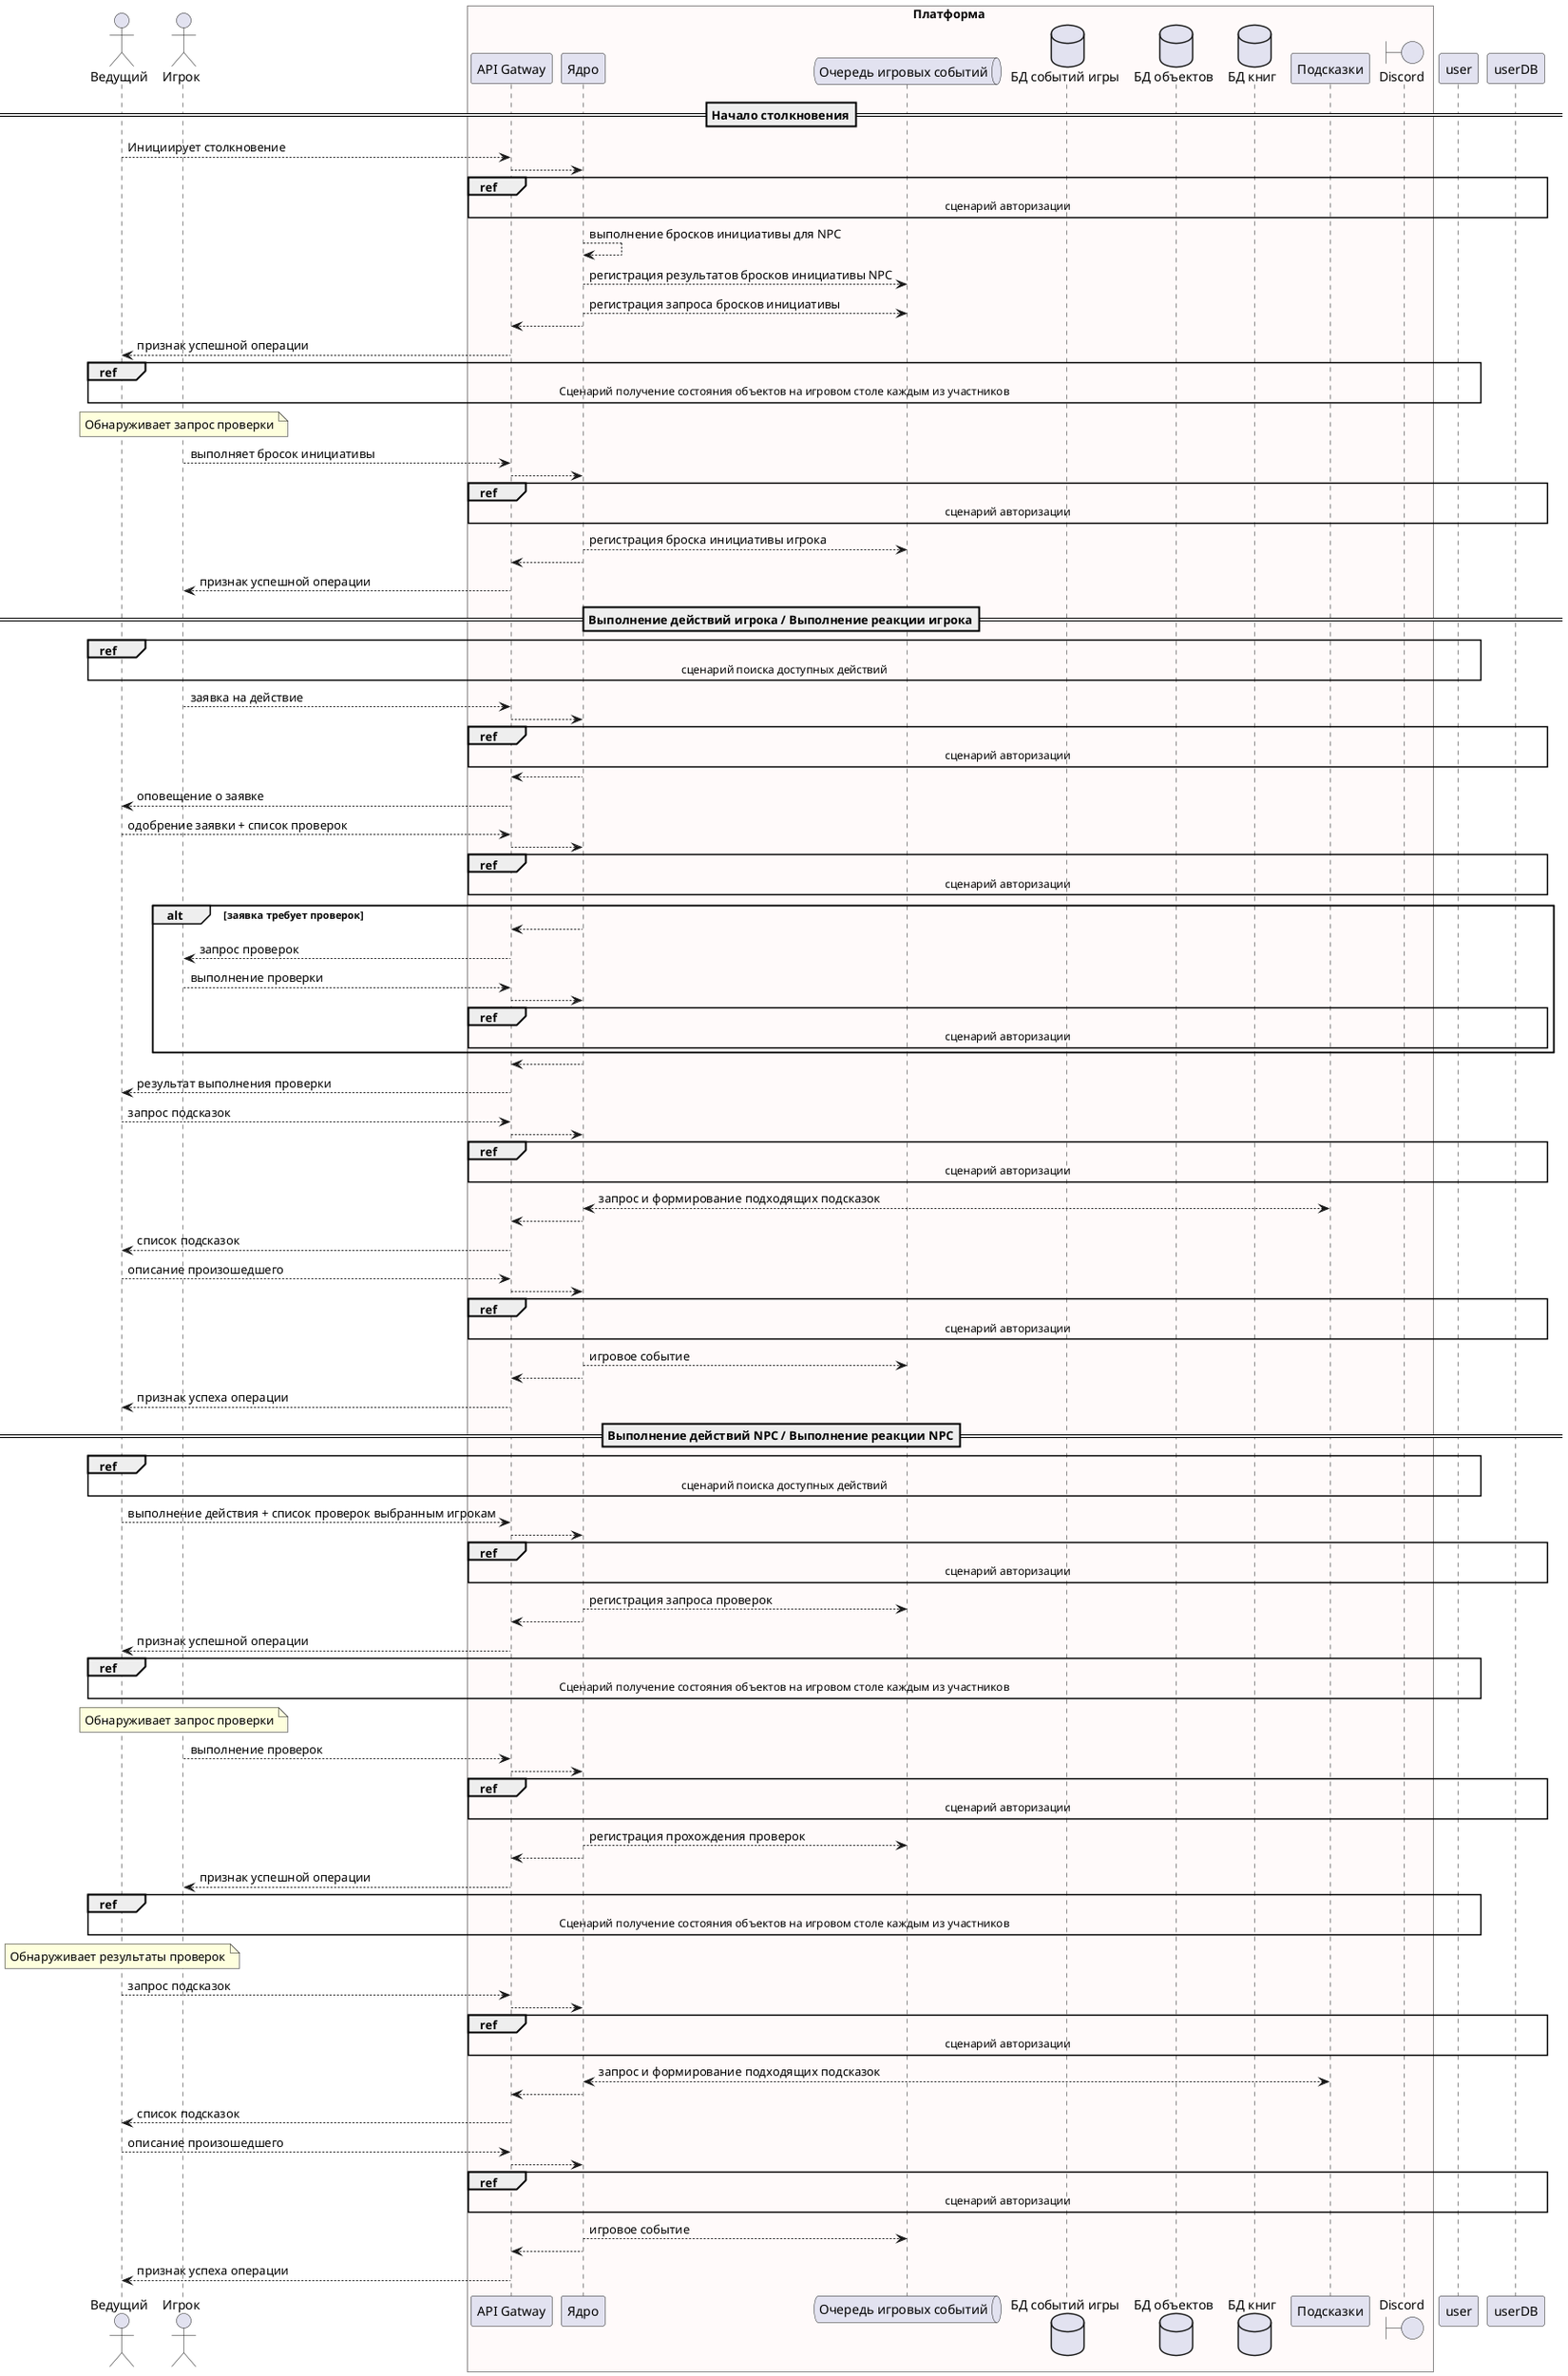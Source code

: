 @startuml
actor "Ведущий" as dm
actor "Игрок" as player
box Платформа #snow
participant "API Gatway" as gateway
participant "Ядро" as core
queue "Очередь игровых событий" as eventQueue
database "БД событий игры" as eventDB
database "БД объектов" as objectDB
database "БД книг" as bookDB
participant "Подсказки" as hints
boundary "Discord" as discord
end box

==Начало столкновения==
dm --> gateway: Инициирует столкновение
gateway --> core
ref over user, gateway, core, userDB: сценарий авторизации
core --> core: выполнение бросков инициативы для NPC
core --> eventQueue: регистрация результатов бросков инициативы NPC
core --> eventQueue: регистрация запроса бросков инициативы
core --> gateway
gateway --> dm: признак успешной операции

ref over dm, user, eventDB: Сценарий получение состояния объектов на игровом столе каждым из участников
note over player: Обнаруживает запрос проверки
player --> gateway: выполняет бросок инициативы
gateway --> core
ref over user, gateway, core, userDB: сценарий авторизации
core --> eventQueue: регистрация броска инициативы игрока
core --> gateway
gateway --> player: признак успешной операции

==Выполнение действий игрока / Выполнение реакции игрока==
ref over dm, user, bookDB: сценарий поиска доступных действий
player --> gateway: заявка на действие
gateway --> core
ref over user, gateway, core, userDB: сценарий авторизации
core --> gateway
gateway --> dm: оповещение о заявке

dm --> gateway: одобрение заявки + список проверок
gateway --> core
ref over user, gateway, core, userDB: сценарий авторизации
alt заявка требует проверок
core --> gateway
gateway --> player: запрос проверок
player --> gateway: выполнение проверки
gateway --> core
ref over user, gateway, core, userDB: сценарий авторизации
end
core --> gateway
gateway --> dm: результат выполнения проверки

dm --> gateway: запрос подсказок
gateway --> core
ref over user, gateway, core, userDB: сценарий авторизации
core <--> hints: запрос и формирование подходящих подсказок
core --> gateway
gateway --> dm: список подсказок

dm --> gateway: описание произошедшего
gateway --> core
ref over user, gateway, core, userDB: сценарий авторизации
core --> eventQueue: игровое событие
core --> gateway
gateway --> dm: признак успеха операции

==Выполнение действий NPC / Выполнение реакции NPC==
ref over dm, user, bookDB: сценарий поиска доступных действий
dm --> gateway: выполнение действия + список проверок выбранным игрокам
gateway --> core
ref over user, gateway, core, userDB: сценарий авторизации
core --> eventQueue: регистрация запроса проверок
core --> gateway
gateway --> dm: признак успешной операции

ref over dm, user, eventDB: Сценарий получение состояния объектов на игровом столе каждым из участников
note over player: Обнаруживает запрос проверки

player --> gateway: выполнение проверок
gateway --> core
ref over user, gateway, core, userDB: сценарий авторизации
core --> eventQueue: регистрация прохождения проверок
core --> gateway
gateway --> player: признак успешной операции

ref over dm, user, eventDB: Сценарий получение состояния объектов на игровом столе каждым из участников
note over dm: Обнаруживает результаты проверок

dm --> gateway: запрос подсказок
gateway --> core
ref over user, gateway, core, userDB: сценарий авторизации
core <--> hints: запрос и формирование подходящих подсказок
core --> gateway
gateway --> dm: список подсказок

dm --> gateway: описание произошедшего
gateway --> core
ref over user, gateway, core, userDB: сценарий авторизации
core --> eventQueue: игровое событие
core --> gateway
gateway --> dm: признак успеха операции
@enduml
